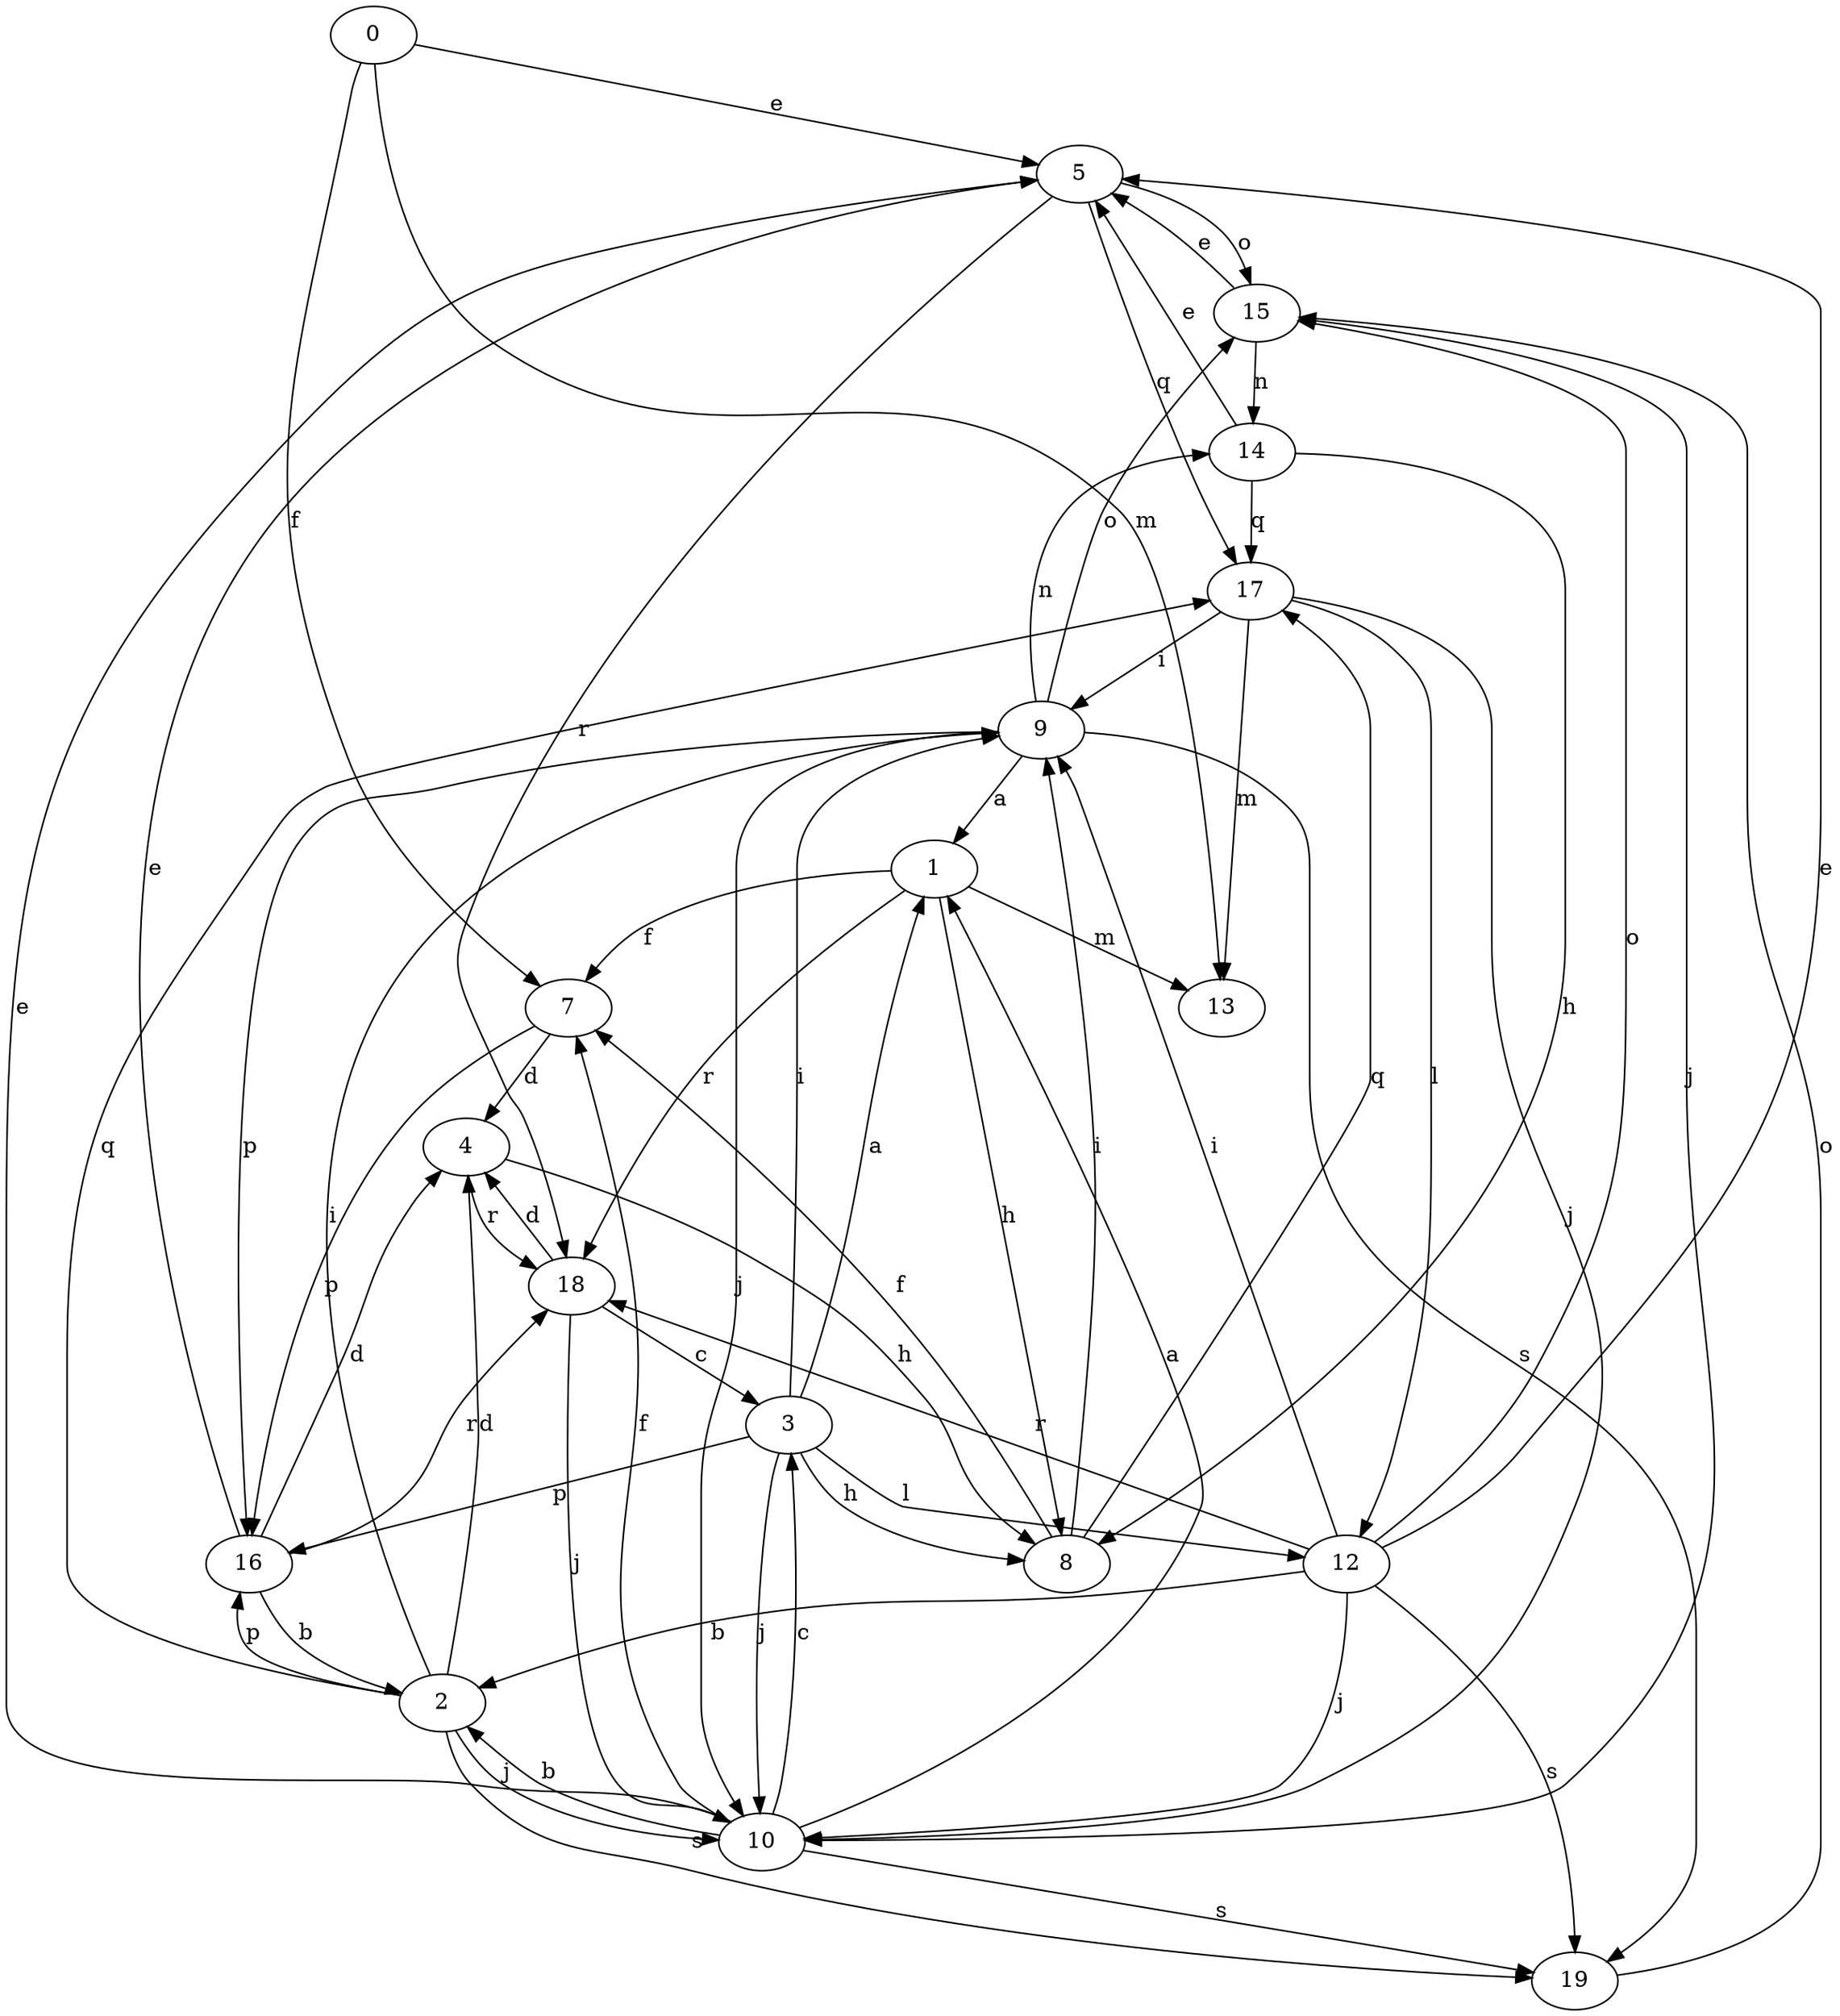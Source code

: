 strict digraph  {
0;
1;
2;
3;
4;
5;
7;
8;
9;
10;
12;
13;
14;
15;
16;
17;
18;
19;
0 -> 5  [label=e];
0 -> 7  [label=f];
0 -> 13  [label=m];
1 -> 7  [label=f];
1 -> 8  [label=h];
1 -> 13  [label=m];
1 -> 18  [label=r];
2 -> 4  [label=d];
2 -> 9  [label=i];
2 -> 10  [label=j];
2 -> 16  [label=p];
2 -> 17  [label=q];
2 -> 19  [label=s];
3 -> 1  [label=a];
3 -> 8  [label=h];
3 -> 9  [label=i];
3 -> 10  [label=j];
3 -> 12  [label=l];
3 -> 16  [label=p];
4 -> 8  [label=h];
4 -> 18  [label=r];
5 -> 15  [label=o];
5 -> 17  [label=q];
5 -> 18  [label=r];
7 -> 4  [label=d];
7 -> 16  [label=p];
8 -> 7  [label=f];
8 -> 9  [label=i];
8 -> 17  [label=q];
9 -> 1  [label=a];
9 -> 10  [label=j];
9 -> 14  [label=n];
9 -> 15  [label=o];
9 -> 16  [label=p];
9 -> 19  [label=s];
10 -> 1  [label=a];
10 -> 2  [label=b];
10 -> 3  [label=c];
10 -> 5  [label=e];
10 -> 7  [label=f];
10 -> 19  [label=s];
12 -> 2  [label=b];
12 -> 5  [label=e];
12 -> 9  [label=i];
12 -> 10  [label=j];
12 -> 15  [label=o];
12 -> 18  [label=r];
12 -> 19  [label=s];
14 -> 5  [label=e];
14 -> 8  [label=h];
14 -> 17  [label=q];
15 -> 5  [label=e];
15 -> 10  [label=j];
15 -> 14  [label=n];
16 -> 2  [label=b];
16 -> 4  [label=d];
16 -> 5  [label=e];
16 -> 18  [label=r];
17 -> 9  [label=i];
17 -> 10  [label=j];
17 -> 12  [label=l];
17 -> 13  [label=m];
18 -> 3  [label=c];
18 -> 4  [label=d];
18 -> 10  [label=j];
19 -> 15  [label=o];
}
